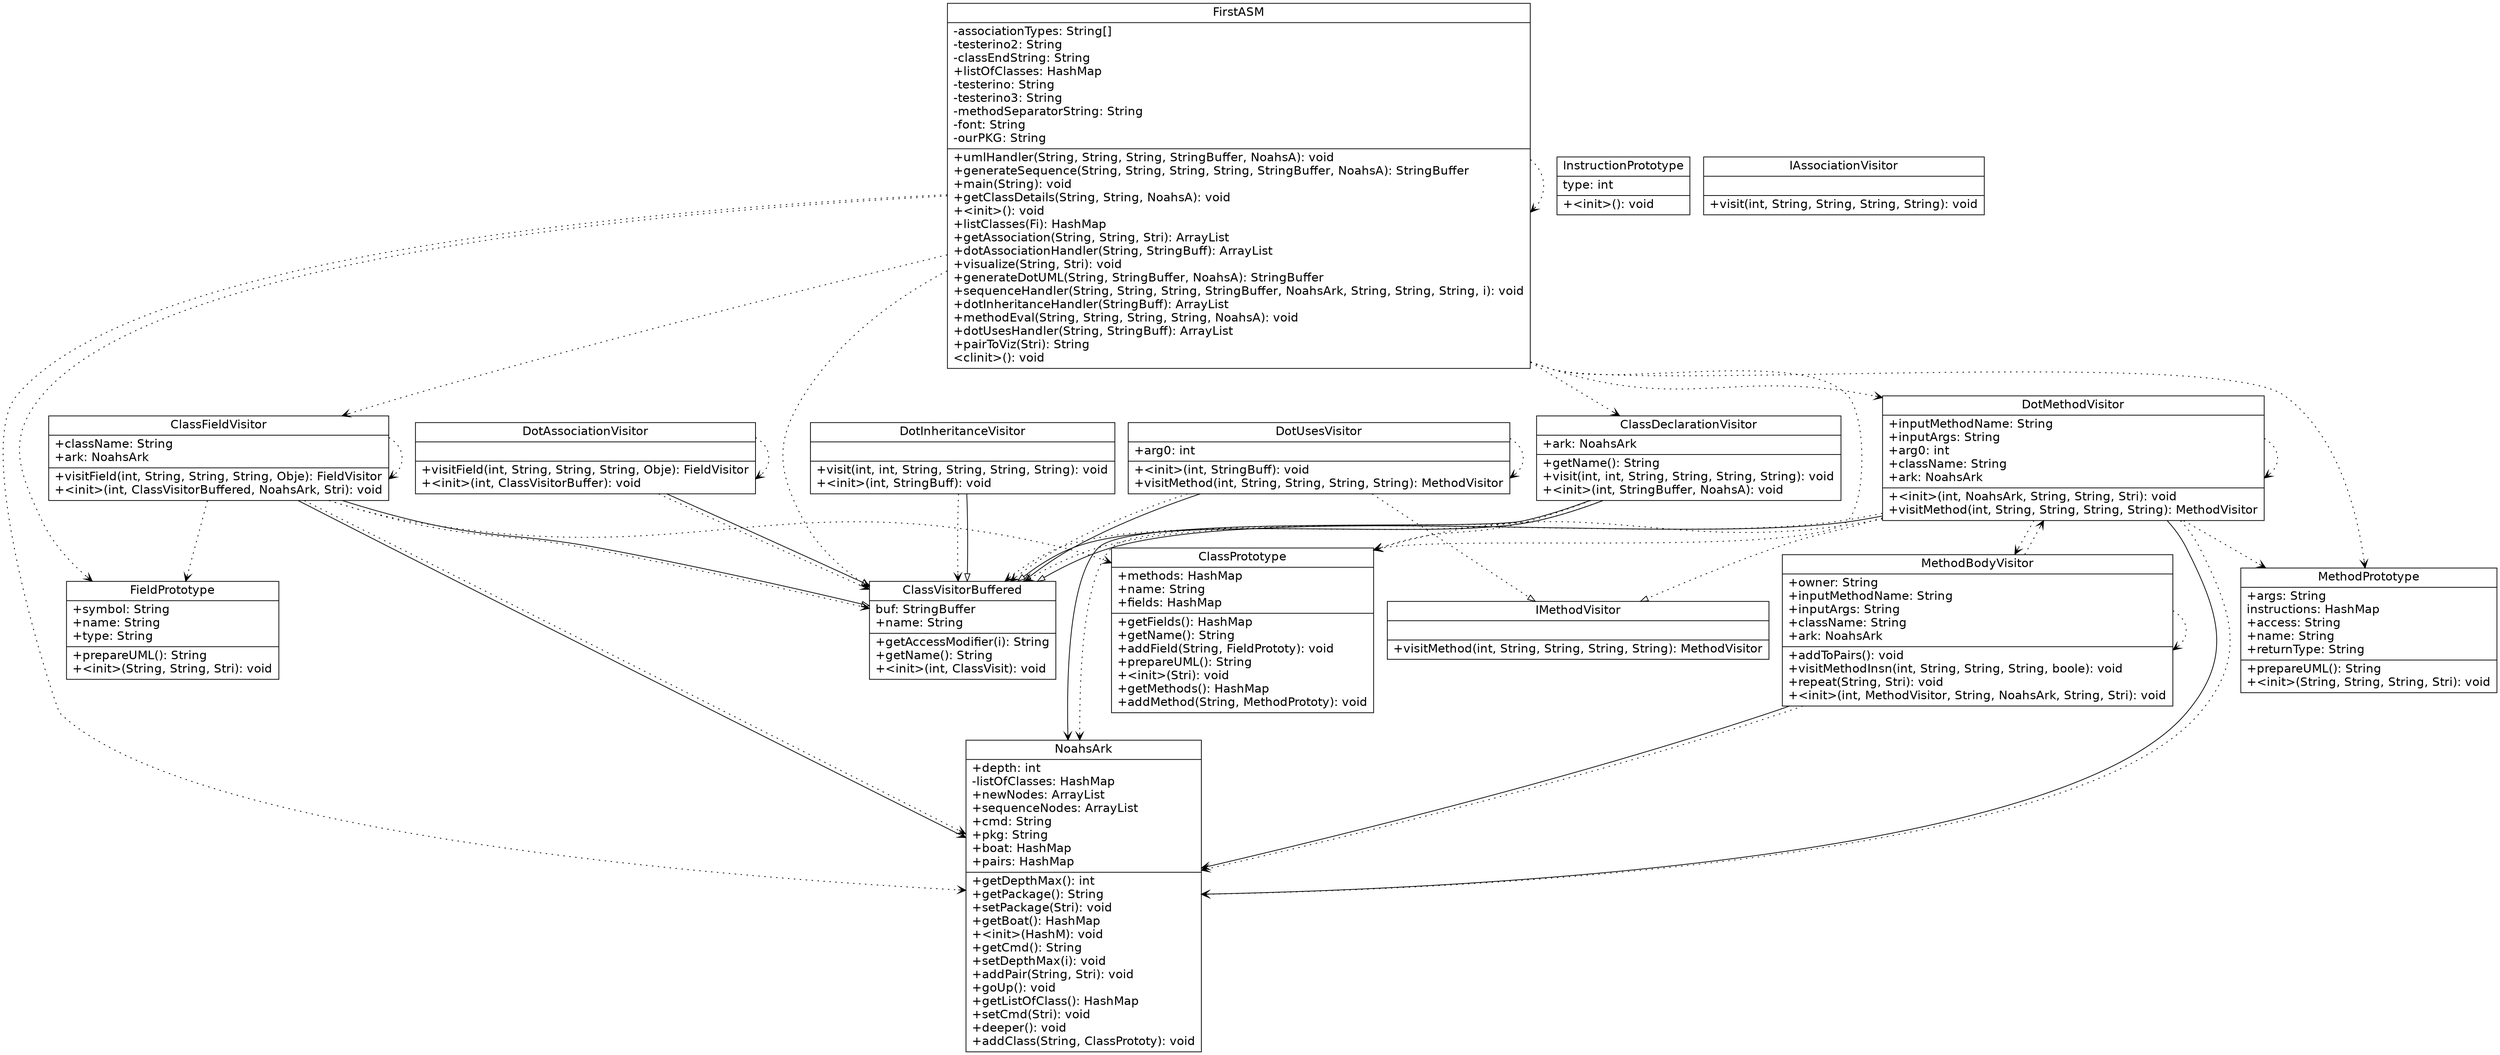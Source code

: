 digraph G{
	fontname = "Bitstream Vera Sans"
	fontsize = 16

node [
	fontname = "Bitstream Vera Sans"
	fontsize = 16

        shape = "record"
]
edge [
	fontname = "Bitstream Vera Sans"
	fontsize = 16
]
IMethodVisitor [ 
    label="{IMethodVisitor| | +visitMethod(int, String, String, String, String): MethodVisitor\l}"]
MethodPrototype [ 
    label="{MethodPrototype|+args: String \linstructions: HashMap \l+access: String \l+name: String \l+returnType: String \l | +prepareUML(): String\l+\<init\>(String, String, String, Stri): void\l}"]
ClassVisitorBuffered [ 
    label="{ClassVisitorBuffered|buf: StringBuffer \l+name: String \l | +getAccessModifier(i): String\l+getName(): String\l+\<init\>(int, ClassVisit): void\l}"]
DotMethodVisitor [ 
    label="{DotMethodVisitor|+inputMethodName: String \l+inputArgs: String \l+arg0: int \l+className: String \l+ark: NoahsArk \l | +\<init\>(int, NoahsArk, String, String, Stri): void\l+visitMethod(int, String, String, String, String): MethodVisitor\l}"]
InstructionPrototype [ 
    label="{InstructionPrototype|type: int \l | +\<init\>(): void\l}"]
MethodBodyVisitor [ 
    label="{MethodBodyVisitor|+owner: String \l+inputMethodName: String \l+inputArgs: String \l+className: String \l+ark: NoahsArk \l | +addToPairs(): void\l+visitMethodInsn(int, String, String, String, boole): void\l+repeat(String, Stri): void\l+\<init\>(int, MethodVisitor, String, NoahsArk, String, Stri): void\l}"]
NoahsArk [ 
    label="{NoahsArk|+depth: int \l-listOfClasses: HashMap \l+newNodes: ArrayList \l+sequenceNodes: ArrayList \l+cmd: String \l+pkg: String \l+boat: HashMap \l+pairs: HashMap \l | +getDepthMax(): int\l+getPackage(): String\l+setPackage(Stri): void\l+getBoat(): HashMap\l+\<init\>(HashM): void\l+getCmd(): String\l+setDepthMax(i): void\l+addPair(String, Stri): void\l+goUp(): void\l+getListOfClass(): HashMap\l+setCmd(Stri): void\l+deeper(): void\l+addClass(String, ClassPrototy): void\l}"]
ClassDeclarationVisitor [ 
    label="{ClassDeclarationVisitor|+ark: NoahsArk \l | +getName(): String\l+visit(int, int, String, String, String, String): void\l+\<init\>(int, StringBuffer, NoahsA): void\l}"]
FieldPrototype [ 
    label="{FieldPrototype|+symbol: String \l+name: String \l+type: String \l | +prepareUML(): String\l+\<init\>(String, String, Stri): void\l}"]
DotUsesVisitor [ 
    label="{DotUsesVisitor|+arg0: int \l | +\<init\>(int, StringBuff): void\l+visitMethod(int, String, String, String, String): MethodVisitor\l}"]
ClassFieldVisitor [ 
    label="{ClassFieldVisitor|+className: String \l+ark: NoahsArk \l | +visitField(int, String, String, String, Obje): FieldVisitor\l+\<init\>(int, ClassVisitorBuffered, NoahsArk, Stri): void\l}"]
IAssociationVisitor [ 
    label="{IAssociationVisitor| | +visit(int, String, String, String, String): void\l}"]
ClassPrototype [ 
    label="{ClassPrototype|+methods: HashMap \l+name: String \l+fields: HashMap \l | +getFields(): HashMap\l+getName(): String\l+addField(String, FieldPrototy): void\l+prepareUML(): String\l+\<init\>(Stri): void\l+getMethods(): HashMap\l+addMethod(String, MethodPrototy): void\l}"]
DotInheritanceVisitor [ 
    label="{DotInheritanceVisitor| | +visit(int, int, String, String, String, String): void\l+\<init\>(int, StringBuff): void\l}"]
FirstASM [ 
    label="{FirstASM|-associationTypes: String[] \l-testerino2: String \l-classEndString: String \l+listOfClasses: HashMap \l-testerino: String \l-testerino3: String \l-methodSeparatorString: String \l-font: String \l-ourPKG: String \l | +umlHandler(String, String, String, StringBuffer, NoahsA): void\l+generateSequence(String, String, String, String, StringBuffer, NoahsA): StringBuffer\l+main(String): void\l+getClassDetails(String, String, NoahsA): void\l+\<init\>(): void\l+listClasses(Fi): HashMap\l+getAssociation(String, String, Stri): ArrayList\l+dotAssociationHandler(String, StringBuff): ArrayList\l+visualize(String, Stri): void\l+generateDotUML(String, StringBuffer, NoahsA): StringBuffer\l+sequenceHandler(String, String, String, StringBuffer, NoahsArk, String, String, String, i): void\l+dotInheritanceHandler(StringBuff): ArrayList\l+methodEval(String, String, String, String, NoahsA): void\l+dotUsesHandler(String, StringBuff): ArrayList\l+pairToViz(Stri): String\l\<clinit\>(): void\l}"]
DotAssociationVisitor [ 
    label="{DotAssociationVisitor| | +visitField(int, String, String, String, Obje): FieldVisitor\l+\<init\>(int, ClassVisitorBuffer): void\l}"]
ClassFieldVisitor -> ClassPrototype[arrowhead = vee, style = dotted]
ClassFieldVisitor -> NoahsArk[arrowhead = vee]
ClassFieldVisitor -> ClassFieldVisitor[arrowhead = vee, style = dotted]
ClassFieldVisitor -> ClassVisitorBuffered[arrowhead = vee, style = dotted]
ClassFieldVisitor -> ClassVisitorBuffered [arrowhead = onormal]
ClassFieldVisitor -> NoahsArk[arrowhead = vee, style = dotted]
ClassFieldVisitor -> FieldPrototype[arrowhead = vee, style = dotted]
DotMethodVisitor -> ClassPrototype[arrowhead = vee, style = dotted]
DotMethodVisitor -> NoahsArk[arrowhead = vee]
DotMethodVisitor -> ClassVisitorBuffered[arrowhead = vee, style = dotted]
DotMethodVisitor -> DotMethodVisitor[arrowhead = vee, style = dotted]
DotMethodVisitor -> MethodBodyVisitor[arrowhead = vee, style = dotted]
DotMethodVisitor -> MethodPrototype[arrowhead = vee, style = dotted]
DotMethodVisitor -> ClassVisitorBuffered [arrowhead = onormal]
DotMethodVisitor -> NoahsArk[arrowhead = vee, style = dotted]
DotMethodVisitor -> IMethodVisitor[arrowhead = onormal,style = dotted]
DotInheritanceVisitor -> ClassVisitorBuffered[arrowhead = vee, style = dotted]
DotInheritanceVisitor -> ClassVisitorBuffered [arrowhead = onormal]
FirstASM -> FirstASM[arrowhead = vee, style = dotted]
FirstASM -> ClassPrototype[arrowhead = vee, style = dotted]
FirstASM -> ClassFieldVisitor[arrowhead = vee, style = dotted]
FirstASM -> ClassVisitorBuffered[arrowhead = vee, style = dotted]
FirstASM -> DotMethodVisitor[arrowhead = vee, style = dotted]
FirstASM -> MethodPrototype[arrowhead = vee, style = dotted]
FirstASM -> NoahsArk[arrowhead = vee, style = dotted]
FirstASM -> ClassDeclarationVisitor[arrowhead = vee, style = dotted]
FirstASM -> FieldPrototype[arrowhead = vee, style = dotted]
DotAssociationVisitor -> ClassVisitorBuffered[arrowhead = vee, style = dotted]
DotAssociationVisitor -> DotAssociationVisitor[arrowhead = vee, style = dotted]
DotAssociationVisitor -> ClassVisitorBuffered [arrowhead = onormal]
MethodBodyVisitor -> NoahsArk[arrowhead = vee]
MethodBodyVisitor -> DotMethodVisitor[arrowhead = vee, style = dotted]
MethodBodyVisitor -> MethodBodyVisitor[arrowhead = vee, style = dotted]
MethodBodyVisitor -> NoahsArk[arrowhead = vee, style = dotted]
ClassDeclarationVisitor -> ClassPrototype[arrowhead = vee, style = dotted]
ClassDeclarationVisitor -> NoahsArk[arrowhead = vee]
ClassDeclarationVisitor -> ClassVisitorBuffered[arrowhead = vee, style = dotted]
ClassDeclarationVisitor -> ClassVisitorBuffered [arrowhead = onormal]
ClassDeclarationVisitor -> NoahsArk[arrowhead = vee, style = dotted]
DotUsesVisitor -> ClassVisitorBuffered[arrowhead = vee, style = dotted]
DotUsesVisitor -> DotUsesVisitor[arrowhead = vee, style = dotted]
DotUsesVisitor -> ClassVisitorBuffered [arrowhead = onormal]
DotUsesVisitor -> IMethodVisitor[arrowhead = onormal,style = dotted]


}